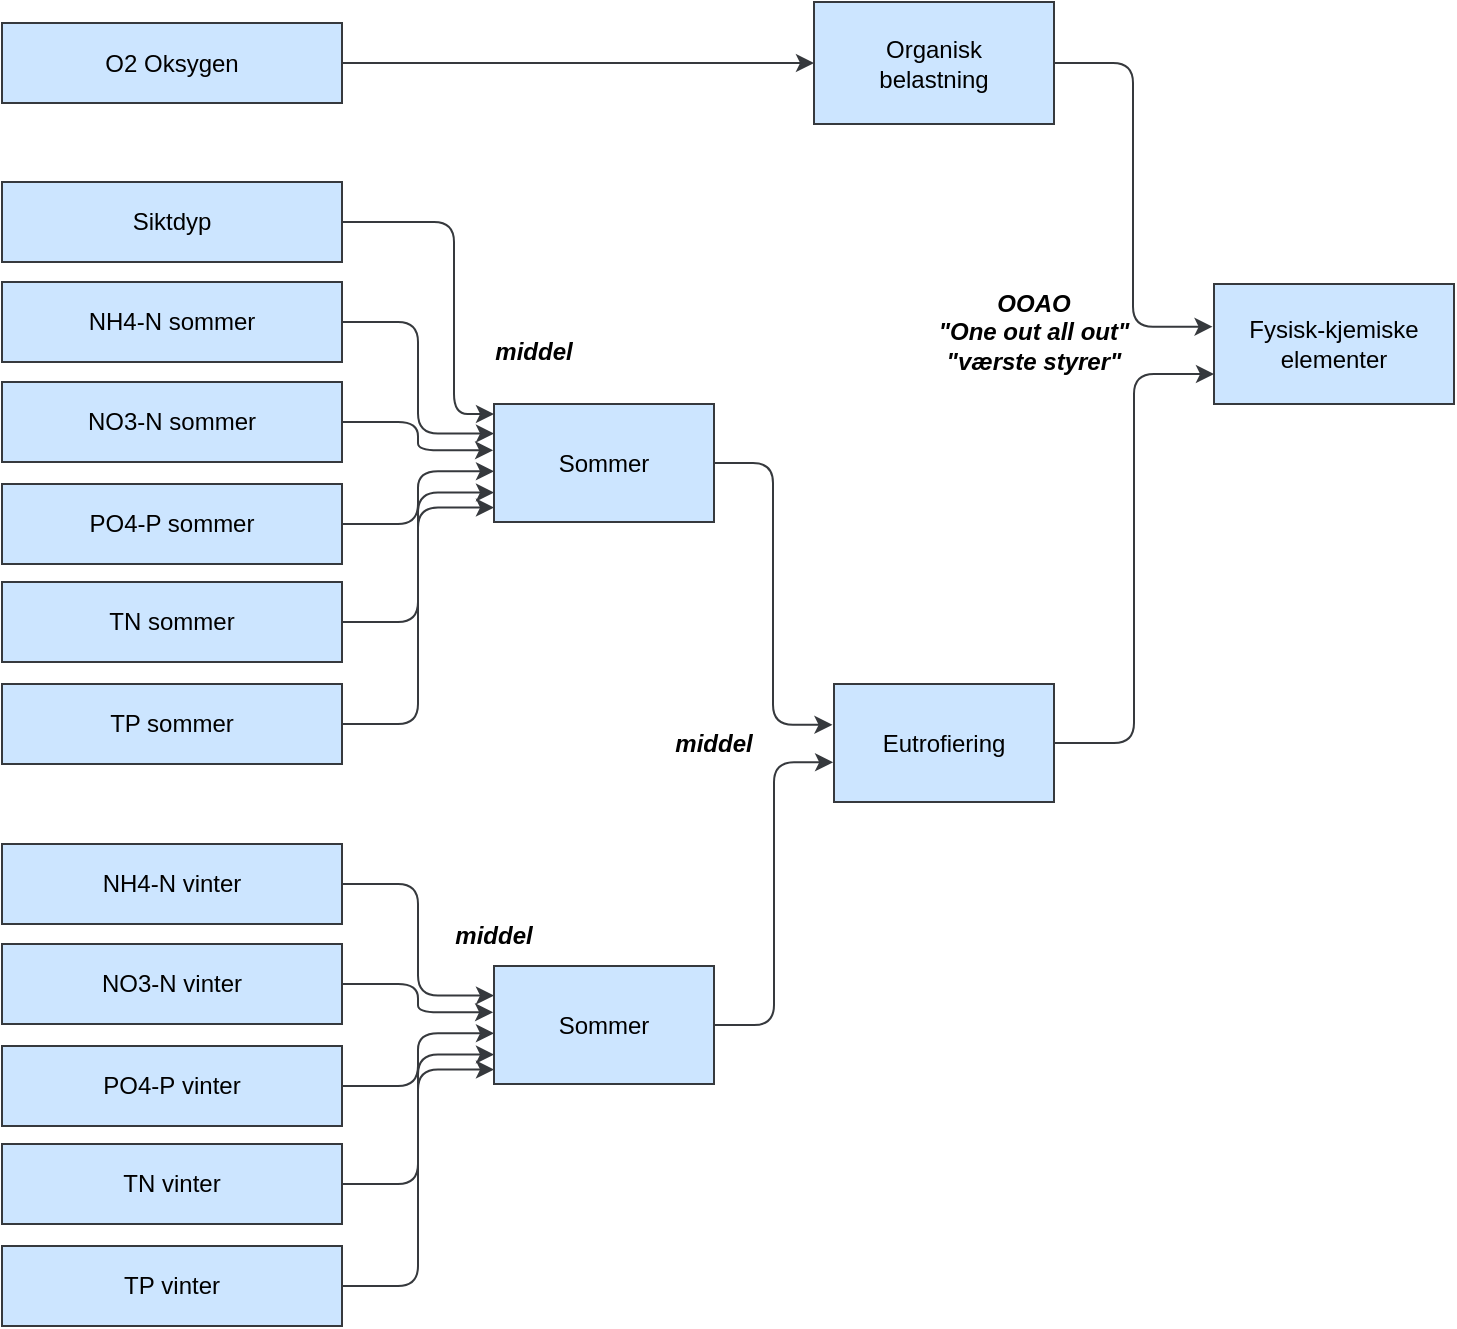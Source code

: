 <mxfile version="28.2.5">
  <diagram name="Page-1" id="hKgmJlj2i8ptv6tC-m2v">
    <mxGraphModel dx="1188" dy="743" grid="1" gridSize="10" guides="1" tooltips="1" connect="1" arrows="1" fold="1" page="1" pageScale="1" pageWidth="827" pageHeight="1169" background="light-dark(#FFFFFF,#FFFFFF)" math="0" shadow="0" adaptiveColors="simple">
      <root>
        <mxCell id="0" />
        <mxCell id="1" parent="0" />
        <mxCell id="y_GRqJ1ZzVfy5zHWJSPP-25" value="Fysisk-kjemiske elementer" style="whiteSpace=wrap;html=1;labelBackgroundColor=none;fillColor=#cce5ff;strokeColor=#36393d;fontColor=#000000;" parent="1" vertex="1">
          <mxGeometry x="640" y="240" width="120" height="60" as="geometry" />
        </mxCell>
        <mxCell id="y_GRqJ1ZzVfy5zHWJSPP-29" value="" style="edgeStyle=elbowEdgeStyle;elbow=horizontal;html=1;rounded=1;curved=0;sourcePerimeterSpacing=0;targetPerimeterSpacing=0;startSize=6;endSize=6;entryX=0;entryY=0.75;entryDx=0;entryDy=0;labelBackgroundColor=none;fontColor=#000000;fillColor=#cce5ff;strokeColor=#36393d;exitX=1;exitY=0.5;exitDx=0;exitDy=0;" parent="1" source="2X02libbnEGjVLq_vz0E-27" target="y_GRqJ1ZzVfy5zHWJSPP-25" edge="1">
          <mxGeometry relative="1" as="geometry">
            <mxPoint x="645" y="259" as="targetPoint" />
            <mxPoint x="535" y="409" as="sourcePoint" />
          </mxGeometry>
        </mxCell>
        <mxCell id="y_GRqJ1ZzVfy5zHWJSPP-30" value="Sommer" style="whiteSpace=wrap;html=1;labelBackgroundColor=none;fillColor=#cce5ff;strokeColor=#36393d;fontColor=#000000;" parent="1" vertex="1">
          <mxGeometry x="280" y="300" width="110" height="59" as="geometry" />
        </mxCell>
        <mxCell id="y_GRqJ1ZzVfy5zHWJSPP-31" value="" style="edgeStyle=elbowEdgeStyle;elbow=horizontal;html=1;rounded=1;curved=0;sourcePerimeterSpacing=0;targetPerimeterSpacing=0;startSize=6;endSize=6;labelBackgroundColor=none;fontColor=#000000;fillColor=#cce5ff;strokeColor=#36393d;entryX=-0.007;entryY=0.346;entryDx=0;entryDy=0;entryPerimeter=0;" parent="1" source="y_GRqJ1ZzVfy5zHWJSPP-30" target="2X02libbnEGjVLq_vz0E-27" edge="1">
          <mxGeometry relative="1" as="geometry">
            <mxPoint x="370" y="460" as="targetPoint" />
          </mxGeometry>
        </mxCell>
        <mxCell id="y_GRqJ1ZzVfy5zHWJSPP-32" value="NH4-N sommer" style="whiteSpace=wrap;html=1;labelBackgroundColor=none;fillColor=#cce5ff;strokeColor=#36393d;fontColor=#000000;" parent="1" vertex="1">
          <mxGeometry x="34" y="239" width="170" height="40" as="geometry" />
        </mxCell>
        <mxCell id="y_GRqJ1ZzVfy5zHWJSPP-33" value="" style="edgeStyle=elbowEdgeStyle;elbow=horizontal;html=1;rounded=1;curved=0;sourcePerimeterSpacing=0;targetPerimeterSpacing=0;startSize=6;endSize=6;labelBackgroundColor=none;fontColor=#000000;fillColor=#cce5ff;strokeColor=#36393d;entryX=0;entryY=0.25;entryDx=0;entryDy=0;" parent="1" source="y_GRqJ1ZzVfy5zHWJSPP-32" target="y_GRqJ1ZzVfy5zHWJSPP-30" edge="1">
          <mxGeometry relative="1" as="geometry">
            <mxPoint x="250" y="280" as="targetPoint" />
          </mxGeometry>
        </mxCell>
        <mxCell id="y_GRqJ1ZzVfy5zHWJSPP-36" value="Siktdyp" style="whiteSpace=wrap;html=1;labelBackgroundColor=none;fillColor=#cce5ff;strokeColor=#36393d;fontColor=#000000;" parent="1" vertex="1">
          <mxGeometry x="34" y="189" width="170" height="40" as="geometry" />
        </mxCell>
        <mxCell id="y_GRqJ1ZzVfy5zHWJSPP-37" value="" style="edgeStyle=elbowEdgeStyle;elbow=horizontal;html=1;rounded=1;curved=0;sourcePerimeterSpacing=0;targetPerimeterSpacing=0;startSize=6;endSize=6;entryX=0;entryY=0.085;entryDx=0;entryDy=0;labelBackgroundColor=none;fontColor=#000000;fillColor=#cce5ff;strokeColor=#36393d;entryPerimeter=0;" parent="1" source="y_GRqJ1ZzVfy5zHWJSPP-36" target="y_GRqJ1ZzVfy5zHWJSPP-30" edge="1">
          <mxGeometry relative="1" as="geometry">
            <mxPoint x="245" y="249" as="targetPoint" />
            <Array as="points">
              <mxPoint x="260" y="250" />
            </Array>
          </mxGeometry>
        </mxCell>
        <mxCell id="y_GRqJ1ZzVfy5zHWJSPP-38" value="&lt;div&gt;Organisk&lt;/div&gt;&lt;div&gt;belastning&lt;/div&gt;" style="whiteSpace=wrap;html=1;labelBackgroundColor=none;fillColor=#cce5ff;strokeColor=#36393d;fontColor=#000000;" parent="1" vertex="1">
          <mxGeometry x="440" y="99" width="120" height="61" as="geometry" />
        </mxCell>
        <mxCell id="y_GRqJ1ZzVfy5zHWJSPP-39" value="" style="edgeStyle=elbowEdgeStyle;elbow=horizontal;html=1;rounded=1;curved=0;sourcePerimeterSpacing=0;targetPerimeterSpacing=0;startSize=6;endSize=6;entryX=-0.006;entryY=0.356;entryDx=0;entryDy=0;labelBackgroundColor=none;fontColor=#000000;fillColor=#cce5ff;strokeColor=#36393d;entryPerimeter=0;" parent="1" source="y_GRqJ1ZzVfy5zHWJSPP-38" target="y_GRqJ1ZzVfy5zHWJSPP-25" edge="1">
          <mxGeometry relative="1" as="geometry">
            <mxPoint x="445" y="119.0" as="targetPoint" />
          </mxGeometry>
        </mxCell>
        <mxCell id="y_GRqJ1ZzVfy5zHWJSPP-40" value="O2 Oksygen" style="whiteSpace=wrap;html=1;labelBackgroundColor=none;fillColor=#cce5ff;strokeColor=#36393d;fontColor=#000000;" parent="1" vertex="1">
          <mxGeometry x="34" y="109.5" width="170" height="40" as="geometry" />
        </mxCell>
        <mxCell id="y_GRqJ1ZzVfy5zHWJSPP-41" value="" style="edgeStyle=elbowEdgeStyle;elbow=horizontal;html=1;rounded=1;curved=0;sourcePerimeterSpacing=0;targetPerimeterSpacing=0;startSize=6;endSize=6;entryX=0;entryY=0.5;entryDx=0;entryDy=0;labelBackgroundColor=none;fontColor=#000000;fillColor=#cce5ff;strokeColor=#36393d;" parent="1" source="y_GRqJ1ZzVfy5zHWJSPP-40" target="y_GRqJ1ZzVfy5zHWJSPP-38" edge="1">
          <mxGeometry relative="1" as="geometry">
            <mxPoint x="245" y="179" as="targetPoint" />
          </mxGeometry>
        </mxCell>
        <mxCell id="y_GRqJ1ZzVfy5zHWJSPP-42" value="NO3-N sommer" style="whiteSpace=wrap;html=1;labelBackgroundColor=none;fillColor=#cce5ff;strokeColor=#36393d;fontColor=#000000;" parent="1" vertex="1">
          <mxGeometry x="34" y="289" width="170" height="40" as="geometry" />
        </mxCell>
        <mxCell id="y_GRqJ1ZzVfy5zHWJSPP-43" value="" style="edgeStyle=elbowEdgeStyle;elbow=horizontal;html=1;rounded=1;curved=0;sourcePerimeterSpacing=0;targetPerimeterSpacing=0;startSize=6;endSize=6;entryX=-0.004;entryY=0.392;entryDx=0;entryDy=0;labelBackgroundColor=none;fontColor=#000000;fillColor=#cce5ff;strokeColor=#36393d;entryPerimeter=0;" parent="1" source="y_GRqJ1ZzVfy5zHWJSPP-42" target="y_GRqJ1ZzVfy5zHWJSPP-30" edge="1">
          <mxGeometry relative="1" as="geometry">
            <mxPoint x="325" y="309" as="targetPoint" />
          </mxGeometry>
        </mxCell>
        <mxCell id="y_GRqJ1ZzVfy5zHWJSPP-63" value="&lt;div&gt;OOAO&lt;/div&gt;&lt;div&gt;&quot;One out all out&quot;&lt;/div&gt;&lt;div&gt;&quot;værste styrer&quot;&lt;/div&gt;" style="text;html=1;align=center;verticalAlign=middle;whiteSpace=wrap;rounded=0;fontColor=#000000;fontStyle=3" parent="1" vertex="1">
          <mxGeometry x="480" y="249" width="140" height="30" as="geometry" />
        </mxCell>
        <mxCell id="2X02libbnEGjVLq_vz0E-2" value="" style="edgeStyle=elbowEdgeStyle;elbow=horizontal;html=1;rounded=1;curved=0;sourcePerimeterSpacing=0;targetPerimeterSpacing=0;startSize=6;endSize=6;entryX=0;entryY=0.57;entryDx=0;entryDy=0;labelBackgroundColor=none;fontColor=#000000;fillColor=#cce5ff;strokeColor=#36393d;entryPerimeter=0;" edge="1" parent="1" target="y_GRqJ1ZzVfy5zHWJSPP-30">
          <mxGeometry relative="1" as="geometry">
            <mxPoint x="285" y="360" as="targetPoint" />
            <mxPoint x="204.0" y="360" as="sourcePoint" />
          </mxGeometry>
        </mxCell>
        <mxCell id="2X02libbnEGjVLq_vz0E-5" value="PO4-P sommer" style="whiteSpace=wrap;html=1;labelBackgroundColor=none;fillColor=#cce5ff;strokeColor=#36393d;fontColor=#000000;" vertex="1" parent="1">
          <mxGeometry x="34" y="340" width="170" height="40" as="geometry" />
        </mxCell>
        <mxCell id="2X02libbnEGjVLq_vz0E-7" value="TN sommer" style="whiteSpace=wrap;html=1;labelBackgroundColor=none;fillColor=#cce5ff;strokeColor=#36393d;fontColor=#000000;" vertex="1" parent="1">
          <mxGeometry x="34" y="389" width="170" height="40" as="geometry" />
        </mxCell>
        <mxCell id="2X02libbnEGjVLq_vz0E-8" value="" style="edgeStyle=elbowEdgeStyle;elbow=horizontal;html=1;rounded=1;curved=0;sourcePerimeterSpacing=0;targetPerimeterSpacing=0;startSize=6;endSize=6;entryX=0;entryY=0.75;entryDx=0;entryDy=0;labelBackgroundColor=none;fontColor=#000000;fillColor=#cce5ff;strokeColor=#36393d;" edge="1" parent="1" target="y_GRqJ1ZzVfy5zHWJSPP-30">
          <mxGeometry relative="1" as="geometry">
            <mxPoint x="285" y="400" as="targetPoint" />
            <mxPoint x="204" y="409" as="sourcePoint" />
          </mxGeometry>
        </mxCell>
        <mxCell id="2X02libbnEGjVLq_vz0E-10" value="TP sommer" style="whiteSpace=wrap;html=1;labelBackgroundColor=none;fillColor=#cce5ff;strokeColor=#36393d;fontColor=#000000;" vertex="1" parent="1">
          <mxGeometry x="34" y="440" width="170" height="40" as="geometry" />
        </mxCell>
        <mxCell id="2X02libbnEGjVLq_vz0E-11" value="" style="edgeStyle=elbowEdgeStyle;elbow=horizontal;html=1;rounded=1;curved=0;sourcePerimeterSpacing=0;targetPerimeterSpacing=0;startSize=6;endSize=6;entryX=0;entryY=0.877;entryDx=0;entryDy=0;labelBackgroundColor=none;fontColor=#000000;fillColor=#cce5ff;strokeColor=#36393d;entryPerimeter=0;" edge="1" parent="1" source="2X02libbnEGjVLq_vz0E-10" target="y_GRqJ1ZzVfy5zHWJSPP-30">
          <mxGeometry relative="1" as="geometry">
            <mxPoint x="285" y="451" as="targetPoint" />
          </mxGeometry>
        </mxCell>
        <mxCell id="2X02libbnEGjVLq_vz0E-12" value="Sommer" style="whiteSpace=wrap;html=1;labelBackgroundColor=none;fillColor=#cce5ff;strokeColor=#36393d;fontColor=#000000;" vertex="1" parent="1">
          <mxGeometry x="280" y="581" width="110" height="59" as="geometry" />
        </mxCell>
        <mxCell id="2X02libbnEGjVLq_vz0E-13" value="" style="edgeStyle=elbowEdgeStyle;elbow=horizontal;html=1;rounded=1;curved=0;sourcePerimeterSpacing=0;targetPerimeterSpacing=0;startSize=6;endSize=6;labelBackgroundColor=none;fontColor=#000000;fillColor=#cce5ff;strokeColor=#36393d;entryX=-0.004;entryY=0.664;entryDx=0;entryDy=0;entryPerimeter=0;" edge="1" parent="1" source="2X02libbnEGjVLq_vz0E-12" target="2X02libbnEGjVLq_vz0E-27">
          <mxGeometry relative="1" as="geometry">
            <mxPoint x="450" y="611" as="targetPoint" />
          </mxGeometry>
        </mxCell>
        <mxCell id="2X02libbnEGjVLq_vz0E-14" value="NH4-N vinter" style="whiteSpace=wrap;html=1;labelBackgroundColor=none;fillColor=#cce5ff;strokeColor=#36393d;fontColor=#000000;" vertex="1" parent="1">
          <mxGeometry x="34" y="520" width="170" height="40" as="geometry" />
        </mxCell>
        <mxCell id="2X02libbnEGjVLq_vz0E-15" value="" style="edgeStyle=elbowEdgeStyle;elbow=horizontal;html=1;rounded=1;curved=0;sourcePerimeterSpacing=0;targetPerimeterSpacing=0;startSize=6;endSize=6;labelBackgroundColor=none;fontColor=#000000;fillColor=#cce5ff;strokeColor=#36393d;entryX=0;entryY=0.25;entryDx=0;entryDy=0;" edge="1" parent="1" source="2X02libbnEGjVLq_vz0E-14" target="2X02libbnEGjVLq_vz0E-12">
          <mxGeometry relative="1" as="geometry">
            <mxPoint x="250" y="561" as="targetPoint" />
          </mxGeometry>
        </mxCell>
        <mxCell id="2X02libbnEGjVLq_vz0E-18" value="NO3-N&amp;nbsp;vinter" style="whiteSpace=wrap;html=1;labelBackgroundColor=none;fillColor=#cce5ff;strokeColor=#36393d;fontColor=#000000;" vertex="1" parent="1">
          <mxGeometry x="34" y="570" width="170" height="40" as="geometry" />
        </mxCell>
        <mxCell id="2X02libbnEGjVLq_vz0E-19" value="" style="edgeStyle=elbowEdgeStyle;elbow=horizontal;html=1;rounded=1;curved=0;sourcePerimeterSpacing=0;targetPerimeterSpacing=0;startSize=6;endSize=6;entryX=-0.004;entryY=0.392;entryDx=0;entryDy=0;labelBackgroundColor=none;fontColor=#000000;fillColor=#cce5ff;strokeColor=#36393d;entryPerimeter=0;" edge="1" parent="1" source="2X02libbnEGjVLq_vz0E-18" target="2X02libbnEGjVLq_vz0E-12">
          <mxGeometry relative="1" as="geometry">
            <mxPoint x="325" y="590" as="targetPoint" />
          </mxGeometry>
        </mxCell>
        <mxCell id="2X02libbnEGjVLq_vz0E-21" value="" style="edgeStyle=elbowEdgeStyle;elbow=horizontal;html=1;rounded=1;curved=0;sourcePerimeterSpacing=0;targetPerimeterSpacing=0;startSize=6;endSize=6;entryX=0;entryY=0.57;entryDx=0;entryDy=0;labelBackgroundColor=none;fontColor=#000000;fillColor=#cce5ff;strokeColor=#36393d;entryPerimeter=0;" edge="1" parent="1" target="2X02libbnEGjVLq_vz0E-12">
          <mxGeometry relative="1" as="geometry">
            <mxPoint x="285" y="641" as="targetPoint" />
            <mxPoint x="204.0" y="641" as="sourcePoint" />
          </mxGeometry>
        </mxCell>
        <mxCell id="2X02libbnEGjVLq_vz0E-22" value="PO4-P&amp;nbsp;vinter" style="whiteSpace=wrap;html=1;labelBackgroundColor=none;fillColor=#cce5ff;strokeColor=#36393d;fontColor=#000000;" vertex="1" parent="1">
          <mxGeometry x="34" y="621" width="170" height="40" as="geometry" />
        </mxCell>
        <mxCell id="2X02libbnEGjVLq_vz0E-23" value="TN&amp;nbsp;vinter" style="whiteSpace=wrap;html=1;labelBackgroundColor=none;fillColor=#cce5ff;strokeColor=#36393d;fontColor=#000000;" vertex="1" parent="1">
          <mxGeometry x="34" y="670" width="170" height="40" as="geometry" />
        </mxCell>
        <mxCell id="2X02libbnEGjVLq_vz0E-24" value="" style="edgeStyle=elbowEdgeStyle;elbow=horizontal;html=1;rounded=1;curved=0;sourcePerimeterSpacing=0;targetPerimeterSpacing=0;startSize=6;endSize=6;entryX=0;entryY=0.75;entryDx=0;entryDy=0;labelBackgroundColor=none;fontColor=#000000;fillColor=#cce5ff;strokeColor=#36393d;" edge="1" parent="1" target="2X02libbnEGjVLq_vz0E-12">
          <mxGeometry relative="1" as="geometry">
            <mxPoint x="285" y="681" as="targetPoint" />
            <mxPoint x="204" y="690" as="sourcePoint" />
          </mxGeometry>
        </mxCell>
        <mxCell id="2X02libbnEGjVLq_vz0E-25" value="TP&amp;nbsp;vinter" style="whiteSpace=wrap;html=1;labelBackgroundColor=none;fillColor=#cce5ff;strokeColor=#36393d;fontColor=#000000;" vertex="1" parent="1">
          <mxGeometry x="34" y="721" width="170" height="40" as="geometry" />
        </mxCell>
        <mxCell id="2X02libbnEGjVLq_vz0E-26" value="" style="edgeStyle=elbowEdgeStyle;elbow=horizontal;html=1;rounded=1;curved=0;sourcePerimeterSpacing=0;targetPerimeterSpacing=0;startSize=6;endSize=6;entryX=0;entryY=0.877;entryDx=0;entryDy=0;labelBackgroundColor=none;fontColor=#000000;fillColor=#cce5ff;strokeColor=#36393d;entryPerimeter=0;" edge="1" parent="1" source="2X02libbnEGjVLq_vz0E-25" target="2X02libbnEGjVLq_vz0E-12">
          <mxGeometry relative="1" as="geometry">
            <mxPoint x="285" y="732" as="targetPoint" />
          </mxGeometry>
        </mxCell>
        <mxCell id="2X02libbnEGjVLq_vz0E-27" value="Eutrofiering" style="whiteSpace=wrap;html=1;labelBackgroundColor=none;fillColor=#cce5ff;strokeColor=#36393d;fontColor=#000000;" vertex="1" parent="1">
          <mxGeometry x="450" y="440" width="110" height="59" as="geometry" />
        </mxCell>
        <mxCell id="2X02libbnEGjVLq_vz0E-28" value="middel" style="text;html=1;align=center;verticalAlign=middle;whiteSpace=wrap;rounded=0;fontColor=#000000;fontStyle=3" vertex="1" parent="1">
          <mxGeometry x="360" y="454.5" width="60" height="30" as="geometry" />
        </mxCell>
        <mxCell id="2X02libbnEGjVLq_vz0E-29" value="middel" style="text;html=1;align=center;verticalAlign=middle;whiteSpace=wrap;rounded=0;fontColor=#000000;fontStyle=3" vertex="1" parent="1">
          <mxGeometry x="250" y="551" width="60" height="30" as="geometry" />
        </mxCell>
        <mxCell id="2X02libbnEGjVLq_vz0E-30" value="middel" style="text;html=1;align=center;verticalAlign=middle;whiteSpace=wrap;rounded=0;fontColor=#000000;fontStyle=3" vertex="1" parent="1">
          <mxGeometry x="270" y="259" width="60" height="30" as="geometry" />
        </mxCell>
      </root>
    </mxGraphModel>
  </diagram>
</mxfile>
